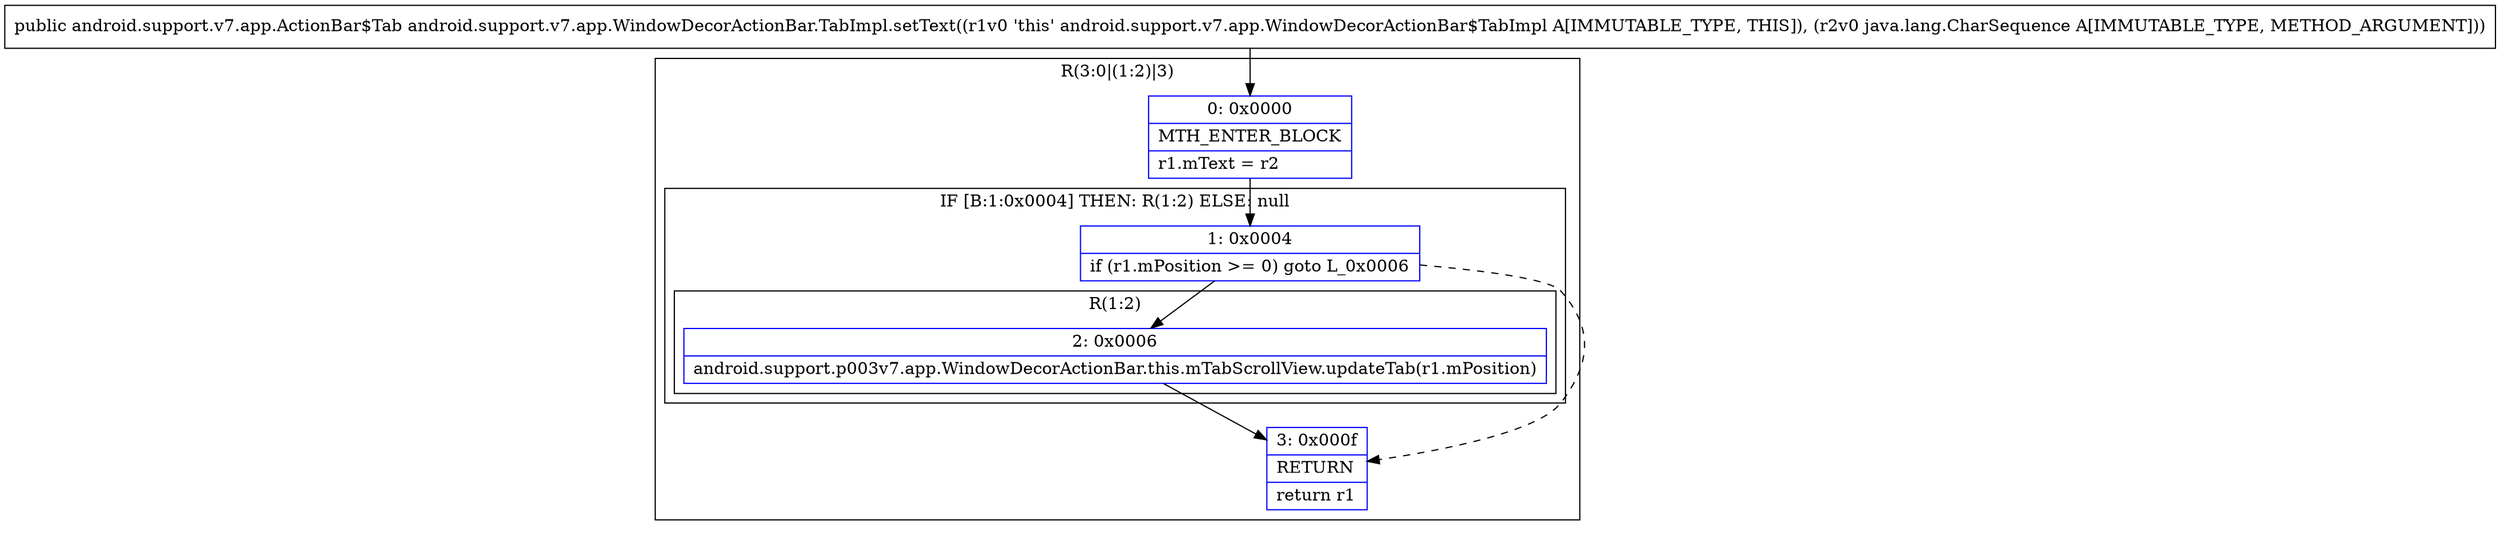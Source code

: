 digraph "CFG forandroid.support.v7.app.WindowDecorActionBar.TabImpl.setText(Ljava\/lang\/CharSequence;)Landroid\/support\/v7\/app\/ActionBar$Tab;" {
subgraph cluster_Region_749342257 {
label = "R(3:0|(1:2)|3)";
node [shape=record,color=blue];
Node_0 [shape=record,label="{0\:\ 0x0000|MTH_ENTER_BLOCK\l|r1.mText = r2\l}"];
subgraph cluster_IfRegion_889674107 {
label = "IF [B:1:0x0004] THEN: R(1:2) ELSE: null";
node [shape=record,color=blue];
Node_1 [shape=record,label="{1\:\ 0x0004|if (r1.mPosition \>= 0) goto L_0x0006\l}"];
subgraph cluster_Region_459081638 {
label = "R(1:2)";
node [shape=record,color=blue];
Node_2 [shape=record,label="{2\:\ 0x0006|android.support.p003v7.app.WindowDecorActionBar.this.mTabScrollView.updateTab(r1.mPosition)\l}"];
}
}
Node_3 [shape=record,label="{3\:\ 0x000f|RETURN\l|return r1\l}"];
}
MethodNode[shape=record,label="{public android.support.v7.app.ActionBar$Tab android.support.v7.app.WindowDecorActionBar.TabImpl.setText((r1v0 'this' android.support.v7.app.WindowDecorActionBar$TabImpl A[IMMUTABLE_TYPE, THIS]), (r2v0 java.lang.CharSequence A[IMMUTABLE_TYPE, METHOD_ARGUMENT])) }"];
MethodNode -> Node_0;
Node_0 -> Node_1;
Node_1 -> Node_2;
Node_1 -> Node_3[style=dashed];
Node_2 -> Node_3;
}

